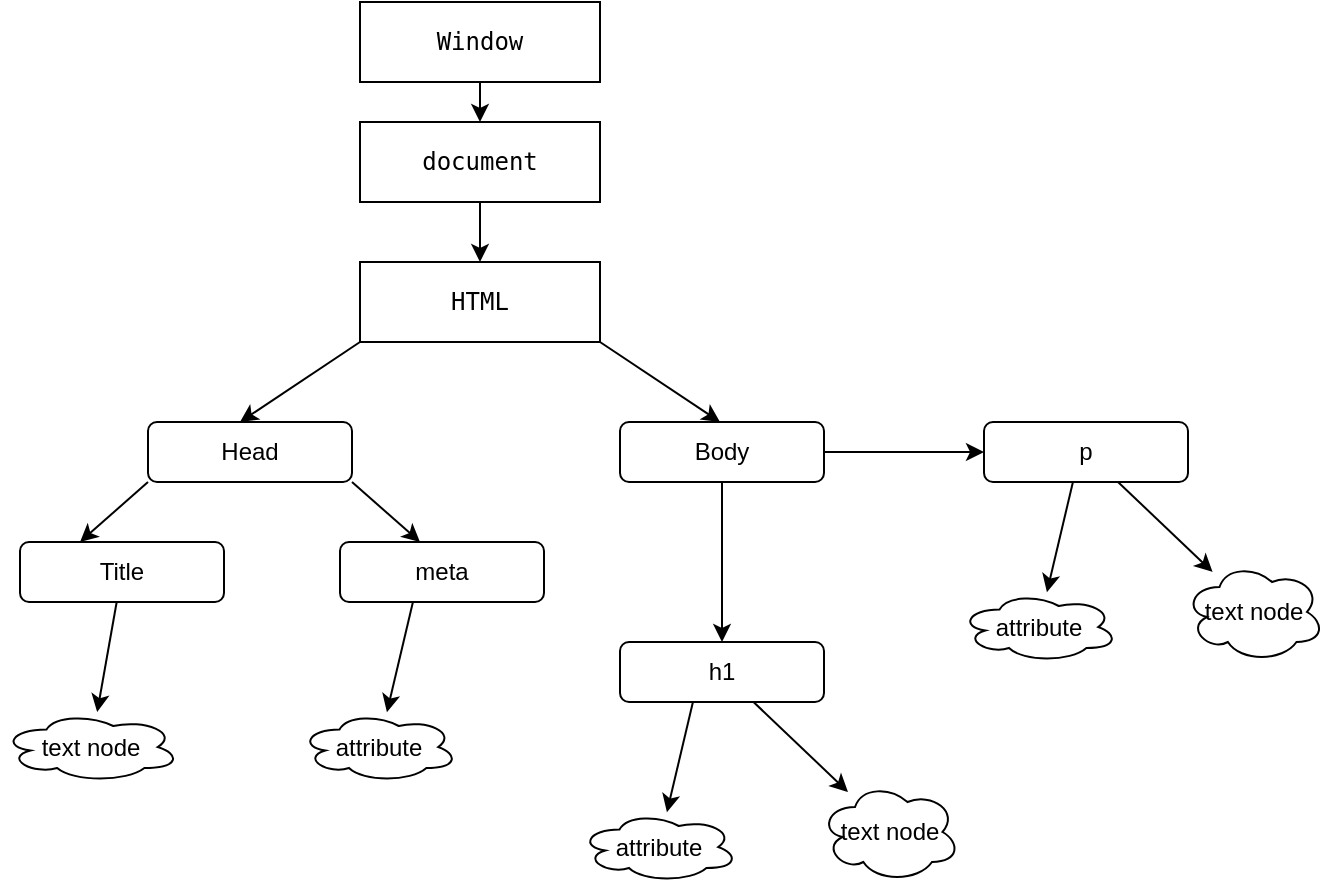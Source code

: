 <mxfile>
    <diagram id="HruAXvNm3H1jsKu1k6Ox" name="Page-1">
        <mxGraphModel dx="531" dy="345" grid="1" gridSize="10" guides="1" tooltips="1" connect="1" arrows="1" fold="1" page="1" pageScale="1" pageWidth="850" pageHeight="1100" math="0" shadow="0">
            <root>
                <mxCell id="0"/>
                <mxCell id="1" parent="0"/>
                <mxCell id="4" value="" style="edgeStyle=none;html=1;" edge="1" parent="1" source="2" target="3">
                    <mxGeometry relative="1" as="geometry"/>
                </mxCell>
                <mxCell id="2" value="&lt;pre&gt;Window&lt;/pre&gt;" style="whiteSpace=wrap;html=1;" vertex="1" parent="1">
                    <mxGeometry x="480" y="30" width="120" height="40" as="geometry"/>
                </mxCell>
                <mxCell id="6" value="" style="edgeStyle=none;html=1;" edge="1" parent="1" source="3" target="5">
                    <mxGeometry relative="1" as="geometry"/>
                </mxCell>
                <mxCell id="3" value="&lt;pre&gt;document&lt;/pre&gt;" style="whiteSpace=wrap;html=1;" vertex="1" parent="1">
                    <mxGeometry x="480" y="90" width="120" height="40" as="geometry"/>
                </mxCell>
                <mxCell id="12" style="edgeStyle=none;html=1;exitX=0;exitY=1;exitDx=0;exitDy=0;" edge="1" parent="1" source="5">
                    <mxGeometry relative="1" as="geometry">
                        <mxPoint x="420" y="240" as="targetPoint"/>
                    </mxGeometry>
                </mxCell>
                <mxCell id="13" style="edgeStyle=none;html=1;exitX=1;exitY=1;exitDx=0;exitDy=0;" edge="1" parent="1" source="5">
                    <mxGeometry relative="1" as="geometry">
                        <mxPoint x="660" y="240" as="targetPoint"/>
                    </mxGeometry>
                </mxCell>
                <mxCell id="5" value="&lt;pre&gt;HTML&lt;/pre&gt;" style="whiteSpace=wrap;html=1;" vertex="1" parent="1">
                    <mxGeometry x="480" y="160" width="120" height="40" as="geometry"/>
                </mxCell>
                <mxCell id="16" style="edgeStyle=none;html=1;exitX=0;exitY=1;exitDx=0;exitDy=0;" edge="1" parent="1" source="14">
                    <mxGeometry relative="1" as="geometry">
                        <mxPoint x="340" y="300" as="targetPoint"/>
                    </mxGeometry>
                </mxCell>
                <mxCell id="17" style="edgeStyle=none;html=1;exitX=1;exitY=1;exitDx=0;exitDy=0;" edge="1" parent="1" source="14">
                    <mxGeometry relative="1" as="geometry">
                        <mxPoint x="510" y="300" as="targetPoint"/>
                    </mxGeometry>
                </mxCell>
                <mxCell id="14" value="Head" style="rounded=1;whiteSpace=wrap;html=1;" vertex="1" parent="1">
                    <mxGeometry x="374" y="240" width="102" height="30" as="geometry"/>
                </mxCell>
                <mxCell id="26" value="" style="edgeStyle=none;html=1;" edge="1" parent="1" source="15" target="25">
                    <mxGeometry relative="1" as="geometry"/>
                </mxCell>
                <mxCell id="28" value="" style="edgeStyle=none;html=1;" edge="1" parent="1" source="15" target="27">
                    <mxGeometry relative="1" as="geometry"/>
                </mxCell>
                <mxCell id="15" value="Body" style="rounded=1;whiteSpace=wrap;html=1;" vertex="1" parent="1">
                    <mxGeometry x="610" y="240" width="102" height="30" as="geometry"/>
                </mxCell>
                <mxCell id="22" value="" style="edgeStyle=none;html=1;" edge="1" parent="1" source="18" target="21">
                    <mxGeometry relative="1" as="geometry"/>
                </mxCell>
                <mxCell id="18" value="Title" style="rounded=1;whiteSpace=wrap;html=1;" vertex="1" parent="1">
                    <mxGeometry x="310" y="300" width="102" height="30" as="geometry"/>
                </mxCell>
                <mxCell id="24" value="" style="edgeStyle=none;html=1;" edge="1" parent="1" target="23">
                    <mxGeometry relative="1" as="geometry">
                        <mxPoint x="506.469" y="330" as="sourcePoint"/>
                    </mxGeometry>
                </mxCell>
                <mxCell id="19" value="meta" style="rounded=1;whiteSpace=wrap;html=1;" vertex="1" parent="1">
                    <mxGeometry x="470" y="300" width="102" height="30" as="geometry"/>
                </mxCell>
                <mxCell id="21" value="text node" style="ellipse;shape=cloud;whiteSpace=wrap;html=1;rounded=1;" vertex="1" parent="1">
                    <mxGeometry x="301" y="385" width="89" height="35" as="geometry"/>
                </mxCell>
                <mxCell id="23" value="attribute" style="ellipse;shape=cloud;whiteSpace=wrap;html=1;rounded=1;" vertex="1" parent="1">
                    <mxGeometry x="450" y="385" width="79" height="35" as="geometry"/>
                </mxCell>
                <mxCell id="35" value="" style="edgeStyle=none;html=1;" edge="1" parent="1" source="25" target="36">
                    <mxGeometry relative="1" as="geometry">
                        <mxPoint x="690" y="430" as="targetPoint"/>
                    </mxGeometry>
                </mxCell>
                <mxCell id="25" value="h1" style="rounded=1;whiteSpace=wrap;html=1;" vertex="1" parent="1">
                    <mxGeometry x="610" y="350" width="102" height="30" as="geometry"/>
                </mxCell>
                <mxCell id="27" value="p" style="rounded=1;whiteSpace=wrap;html=1;" vertex="1" parent="1">
                    <mxGeometry x="792" y="240" width="102" height="30" as="geometry"/>
                </mxCell>
                <mxCell id="31" value="" style="edgeStyle=none;html=1;" edge="1" parent="1" target="32">
                    <mxGeometry relative="1" as="geometry">
                        <mxPoint x="646.469" y="380" as="sourcePoint"/>
                    </mxGeometry>
                </mxCell>
                <mxCell id="32" value="attribute" style="ellipse;shape=cloud;whiteSpace=wrap;html=1;rounded=1;" vertex="1" parent="1">
                    <mxGeometry x="590" y="435" width="79" height="35" as="geometry"/>
                </mxCell>
                <mxCell id="33" value="" style="edgeStyle=none;html=1;" edge="1" parent="1" target="34">
                    <mxGeometry relative="1" as="geometry">
                        <mxPoint x="836.469" y="270" as="sourcePoint"/>
                    </mxGeometry>
                </mxCell>
                <mxCell id="34" value="attribute" style="ellipse;shape=cloud;whiteSpace=wrap;html=1;rounded=1;" vertex="1" parent="1">
                    <mxGeometry x="780" y="325" width="79" height="35" as="geometry"/>
                </mxCell>
                <mxCell id="36" value="text node" style="ellipse;shape=cloud;whiteSpace=wrap;html=1;" vertex="1" parent="1">
                    <mxGeometry x="710" y="420" width="70" height="50" as="geometry"/>
                </mxCell>
                <mxCell id="38" value="" style="edgeStyle=none;html=1;" edge="1" parent="1" target="39">
                    <mxGeometry relative="1" as="geometry">
                        <mxPoint x="859" y="270" as="sourcePoint"/>
                        <mxPoint x="872.25" y="320" as="targetPoint"/>
                    </mxGeometry>
                </mxCell>
                <mxCell id="39" value="text node" style="ellipse;shape=cloud;whiteSpace=wrap;html=1;" vertex="1" parent="1">
                    <mxGeometry x="892.25" y="310" width="70" height="50" as="geometry"/>
                </mxCell>
            </root>
        </mxGraphModel>
    </diagram>
</mxfile>